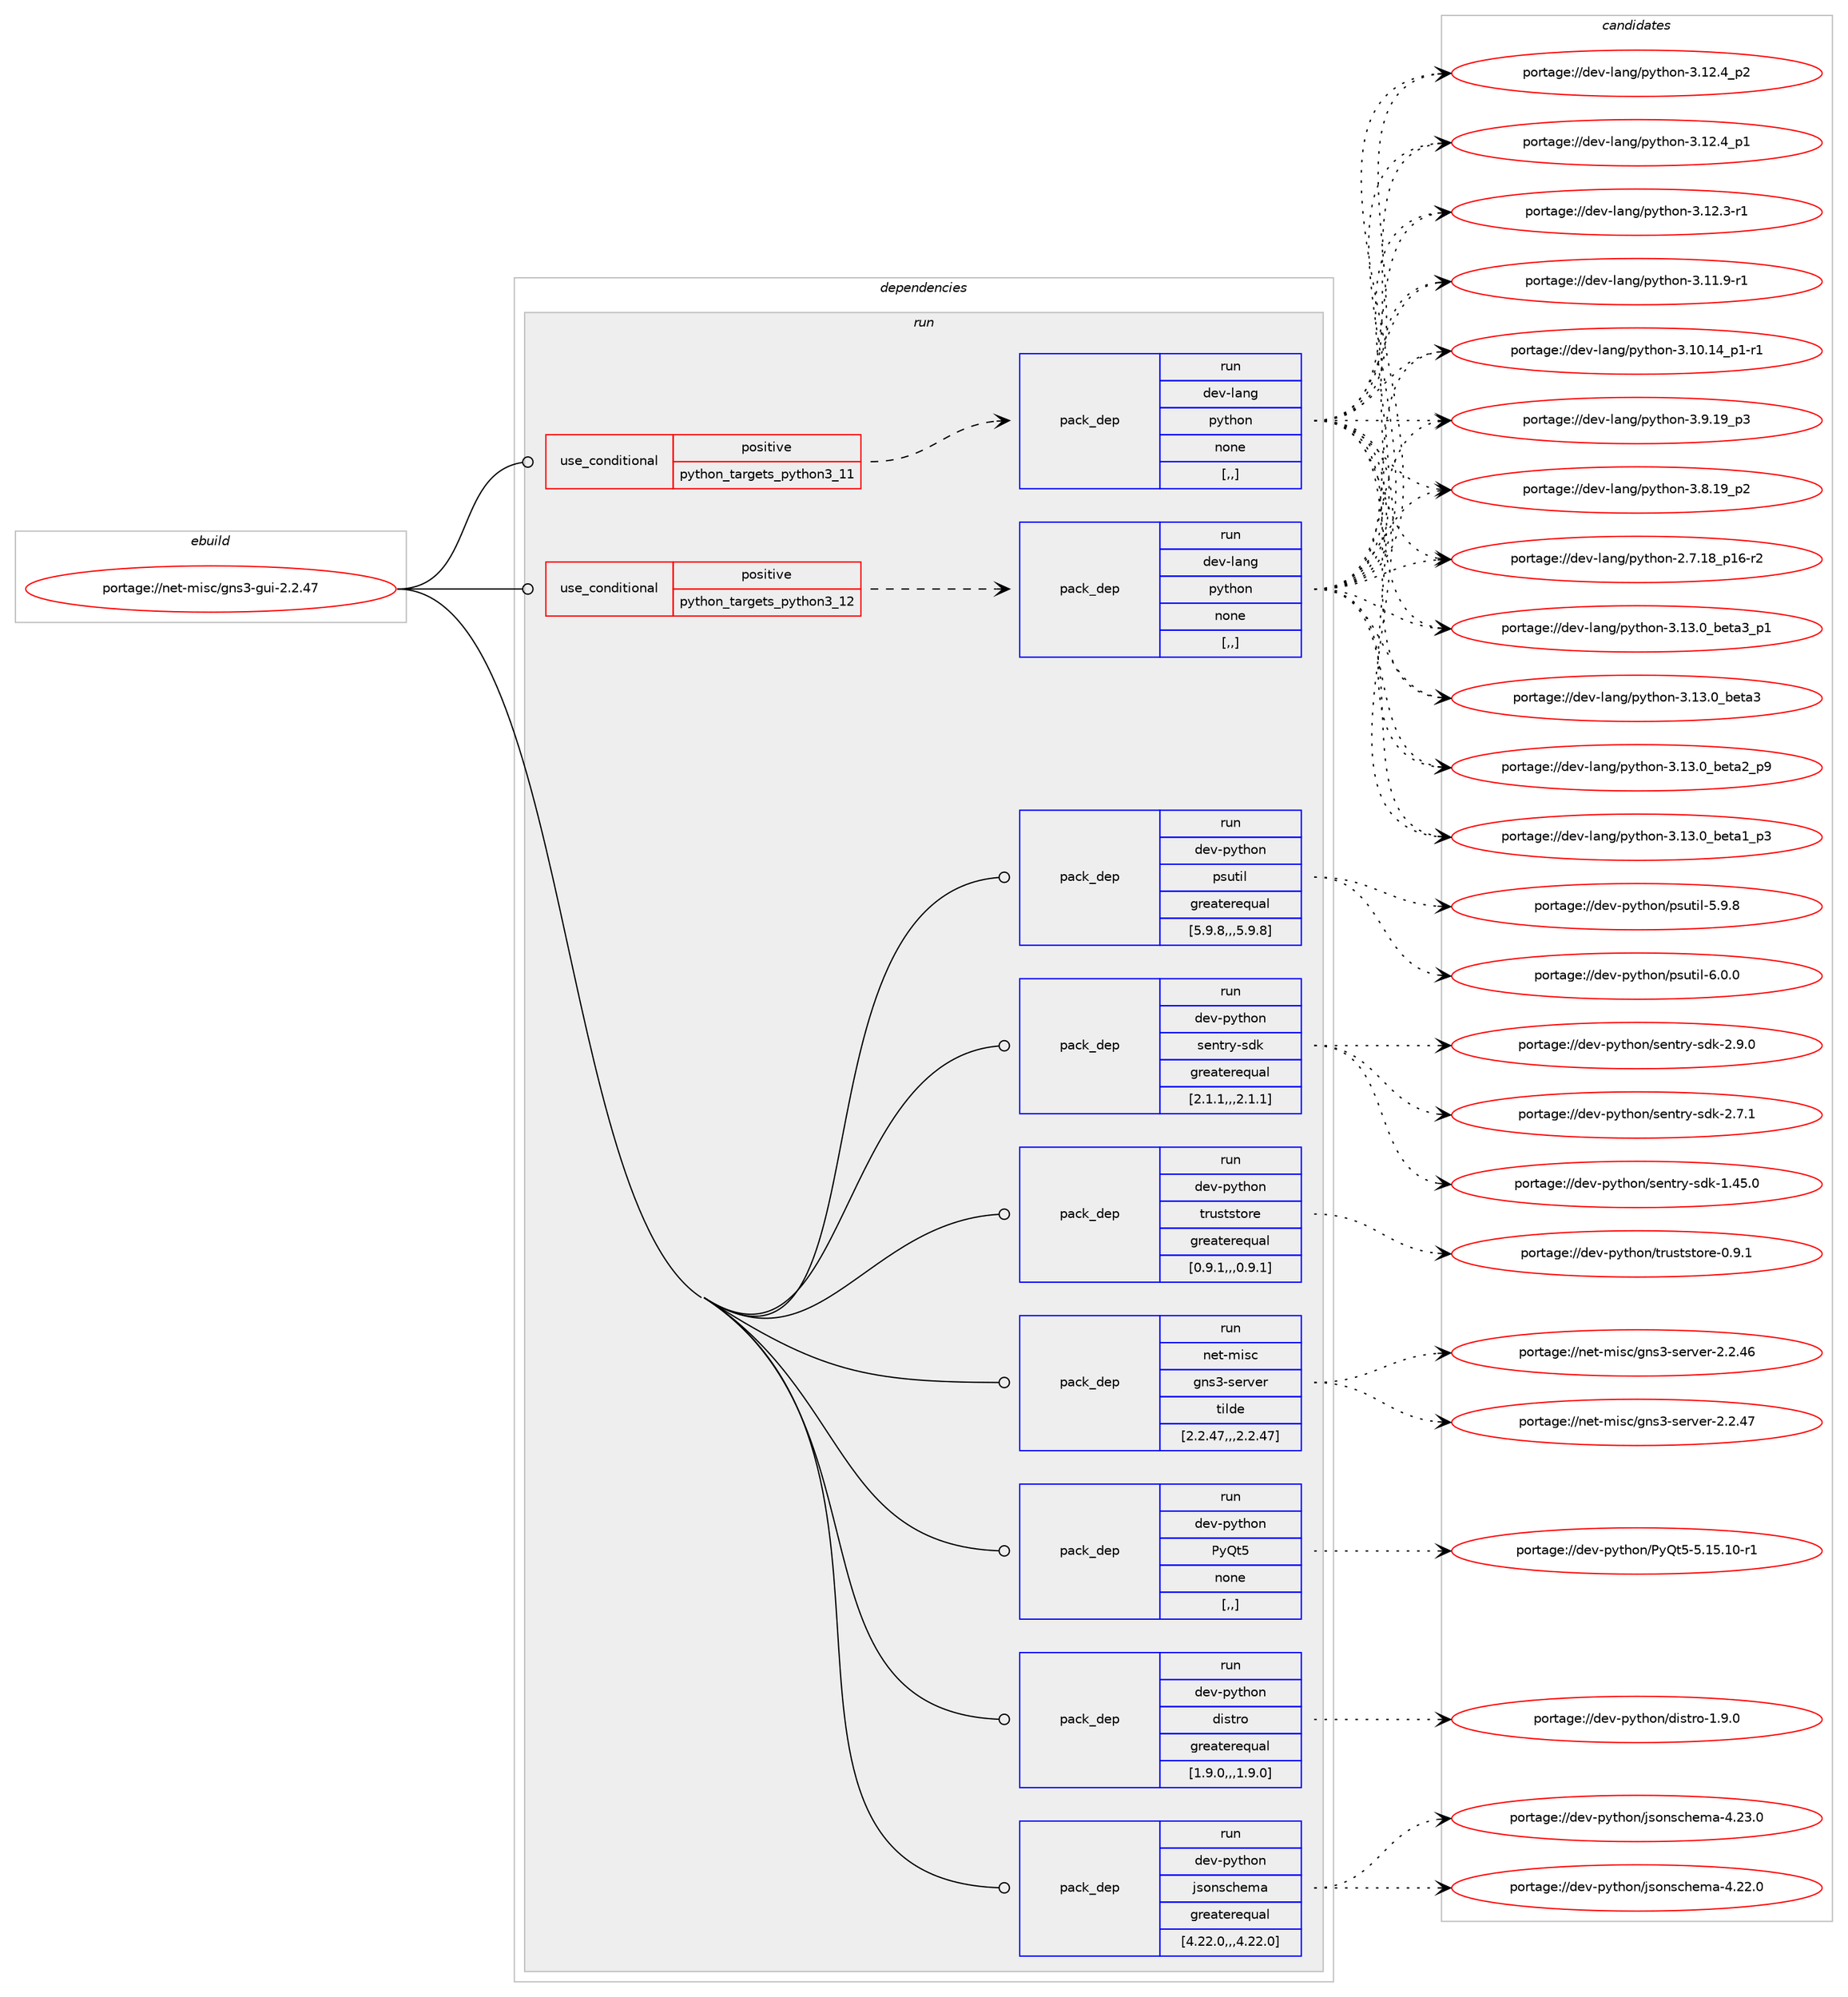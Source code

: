 digraph prolog {

# *************
# Graph options
# *************

newrank=true;
concentrate=true;
compound=true;
graph [rankdir=LR,fontname=Helvetica,fontsize=10,ranksep=1.5];#, ranksep=2.5, nodesep=0.2];
edge  [arrowhead=vee];
node  [fontname=Helvetica,fontsize=10];

# **********
# The ebuild
# **********

subgraph cluster_leftcol {
color=gray;
rank=same;
label=<<i>ebuild</i>>;
id [label="portage://net-misc/gns3-gui-2.2.47", color=red, width=4, href="../net-misc/gns3-gui-2.2.47.svg"];
}

# ****************
# The dependencies
# ****************

subgraph cluster_midcol {
color=gray;
label=<<i>dependencies</i>>;
subgraph cluster_compile {
fillcolor="#eeeeee";
style=filled;
label=<<i>compile</i>>;
}
subgraph cluster_compileandrun {
fillcolor="#eeeeee";
style=filled;
label=<<i>compile and run</i>>;
}
subgraph cluster_run {
fillcolor="#eeeeee";
style=filled;
label=<<i>run</i>>;
subgraph cond97045 {
dependency368186 [label=<<TABLE BORDER="0" CELLBORDER="1" CELLSPACING="0" CELLPADDING="4"><TR><TD ROWSPAN="3" CELLPADDING="10">use_conditional</TD></TR><TR><TD>positive</TD></TR><TR><TD>python_targets_python3_11</TD></TR></TABLE>>, shape=none, color=red];
subgraph pack268476 {
dependency368187 [label=<<TABLE BORDER="0" CELLBORDER="1" CELLSPACING="0" CELLPADDING="4" WIDTH="220"><TR><TD ROWSPAN="6" CELLPADDING="30">pack_dep</TD></TR><TR><TD WIDTH="110">run</TD></TR><TR><TD>dev-lang</TD></TR><TR><TD>python</TD></TR><TR><TD>none</TD></TR><TR><TD>[,,]</TD></TR></TABLE>>, shape=none, color=blue];
}
dependency368186:e -> dependency368187:w [weight=20,style="dashed",arrowhead="vee"];
}
id:e -> dependency368186:w [weight=20,style="solid",arrowhead="odot"];
subgraph cond97046 {
dependency368188 [label=<<TABLE BORDER="0" CELLBORDER="1" CELLSPACING="0" CELLPADDING="4"><TR><TD ROWSPAN="3" CELLPADDING="10">use_conditional</TD></TR><TR><TD>positive</TD></TR><TR><TD>python_targets_python3_12</TD></TR></TABLE>>, shape=none, color=red];
subgraph pack268477 {
dependency368189 [label=<<TABLE BORDER="0" CELLBORDER="1" CELLSPACING="0" CELLPADDING="4" WIDTH="220"><TR><TD ROWSPAN="6" CELLPADDING="30">pack_dep</TD></TR><TR><TD WIDTH="110">run</TD></TR><TR><TD>dev-lang</TD></TR><TR><TD>python</TD></TR><TR><TD>none</TD></TR><TR><TD>[,,]</TD></TR></TABLE>>, shape=none, color=blue];
}
dependency368188:e -> dependency368189:w [weight=20,style="dashed",arrowhead="vee"];
}
id:e -> dependency368188:w [weight=20,style="solid",arrowhead="odot"];
subgraph pack268478 {
dependency368190 [label=<<TABLE BORDER="0" CELLBORDER="1" CELLSPACING="0" CELLPADDING="4" WIDTH="220"><TR><TD ROWSPAN="6" CELLPADDING="30">pack_dep</TD></TR><TR><TD WIDTH="110">run</TD></TR><TR><TD>dev-python</TD></TR><TR><TD>PyQt5</TD></TR><TR><TD>none</TD></TR><TR><TD>[,,]</TD></TR></TABLE>>, shape=none, color=blue];
}
id:e -> dependency368190:w [weight=20,style="solid",arrowhead="odot"];
subgraph pack268479 {
dependency368191 [label=<<TABLE BORDER="0" CELLBORDER="1" CELLSPACING="0" CELLPADDING="4" WIDTH="220"><TR><TD ROWSPAN="6" CELLPADDING="30">pack_dep</TD></TR><TR><TD WIDTH="110">run</TD></TR><TR><TD>dev-python</TD></TR><TR><TD>distro</TD></TR><TR><TD>greaterequal</TD></TR><TR><TD>[1.9.0,,,1.9.0]</TD></TR></TABLE>>, shape=none, color=blue];
}
id:e -> dependency368191:w [weight=20,style="solid",arrowhead="odot"];
subgraph pack268480 {
dependency368192 [label=<<TABLE BORDER="0" CELLBORDER="1" CELLSPACING="0" CELLPADDING="4" WIDTH="220"><TR><TD ROWSPAN="6" CELLPADDING="30">pack_dep</TD></TR><TR><TD WIDTH="110">run</TD></TR><TR><TD>dev-python</TD></TR><TR><TD>jsonschema</TD></TR><TR><TD>greaterequal</TD></TR><TR><TD>[4.22.0,,,4.22.0]</TD></TR></TABLE>>, shape=none, color=blue];
}
id:e -> dependency368192:w [weight=20,style="solid",arrowhead="odot"];
subgraph pack268481 {
dependency368193 [label=<<TABLE BORDER="0" CELLBORDER="1" CELLSPACING="0" CELLPADDING="4" WIDTH="220"><TR><TD ROWSPAN="6" CELLPADDING="30">pack_dep</TD></TR><TR><TD WIDTH="110">run</TD></TR><TR><TD>dev-python</TD></TR><TR><TD>psutil</TD></TR><TR><TD>greaterequal</TD></TR><TR><TD>[5.9.8,,,5.9.8]</TD></TR></TABLE>>, shape=none, color=blue];
}
id:e -> dependency368193:w [weight=20,style="solid",arrowhead="odot"];
subgraph pack268482 {
dependency368194 [label=<<TABLE BORDER="0" CELLBORDER="1" CELLSPACING="0" CELLPADDING="4" WIDTH="220"><TR><TD ROWSPAN="6" CELLPADDING="30">pack_dep</TD></TR><TR><TD WIDTH="110">run</TD></TR><TR><TD>dev-python</TD></TR><TR><TD>sentry-sdk</TD></TR><TR><TD>greaterequal</TD></TR><TR><TD>[2.1.1,,,2.1.1]</TD></TR></TABLE>>, shape=none, color=blue];
}
id:e -> dependency368194:w [weight=20,style="solid",arrowhead="odot"];
subgraph pack268483 {
dependency368195 [label=<<TABLE BORDER="0" CELLBORDER="1" CELLSPACING="0" CELLPADDING="4" WIDTH="220"><TR><TD ROWSPAN="6" CELLPADDING="30">pack_dep</TD></TR><TR><TD WIDTH="110">run</TD></TR><TR><TD>dev-python</TD></TR><TR><TD>truststore</TD></TR><TR><TD>greaterequal</TD></TR><TR><TD>[0.9.1,,,0.9.1]</TD></TR></TABLE>>, shape=none, color=blue];
}
id:e -> dependency368195:w [weight=20,style="solid",arrowhead="odot"];
subgraph pack268484 {
dependency368196 [label=<<TABLE BORDER="0" CELLBORDER="1" CELLSPACING="0" CELLPADDING="4" WIDTH="220"><TR><TD ROWSPAN="6" CELLPADDING="30">pack_dep</TD></TR><TR><TD WIDTH="110">run</TD></TR><TR><TD>net-misc</TD></TR><TR><TD>gns3-server</TD></TR><TR><TD>tilde</TD></TR><TR><TD>[2.2.47,,,2.2.47]</TD></TR></TABLE>>, shape=none, color=blue];
}
id:e -> dependency368196:w [weight=20,style="solid",arrowhead="odot"];
}
}

# **************
# The candidates
# **************

subgraph cluster_choices {
rank=same;
color=gray;
label=<<i>candidates</i>>;

subgraph choice268476 {
color=black;
nodesep=1;
choice10010111845108971101034711212111610411111045514649514648959810111697519511249 [label="portage://dev-lang/python-3.13.0_beta3_p1", color=red, width=4,href="../dev-lang/python-3.13.0_beta3_p1.svg"];
choice1001011184510897110103471121211161041111104551464951464895981011169751 [label="portage://dev-lang/python-3.13.0_beta3", color=red, width=4,href="../dev-lang/python-3.13.0_beta3.svg"];
choice10010111845108971101034711212111610411111045514649514648959810111697509511257 [label="portage://dev-lang/python-3.13.0_beta2_p9", color=red, width=4,href="../dev-lang/python-3.13.0_beta2_p9.svg"];
choice10010111845108971101034711212111610411111045514649514648959810111697499511251 [label="portage://dev-lang/python-3.13.0_beta1_p3", color=red, width=4,href="../dev-lang/python-3.13.0_beta1_p3.svg"];
choice100101118451089711010347112121116104111110455146495046529511250 [label="portage://dev-lang/python-3.12.4_p2", color=red, width=4,href="../dev-lang/python-3.12.4_p2.svg"];
choice100101118451089711010347112121116104111110455146495046529511249 [label="portage://dev-lang/python-3.12.4_p1", color=red, width=4,href="../dev-lang/python-3.12.4_p1.svg"];
choice100101118451089711010347112121116104111110455146495046514511449 [label="portage://dev-lang/python-3.12.3-r1", color=red, width=4,href="../dev-lang/python-3.12.3-r1.svg"];
choice100101118451089711010347112121116104111110455146494946574511449 [label="portage://dev-lang/python-3.11.9-r1", color=red, width=4,href="../dev-lang/python-3.11.9-r1.svg"];
choice100101118451089711010347112121116104111110455146494846495295112494511449 [label="portage://dev-lang/python-3.10.14_p1-r1", color=red, width=4,href="../dev-lang/python-3.10.14_p1-r1.svg"];
choice100101118451089711010347112121116104111110455146574649579511251 [label="portage://dev-lang/python-3.9.19_p3", color=red, width=4,href="../dev-lang/python-3.9.19_p3.svg"];
choice100101118451089711010347112121116104111110455146564649579511250 [label="portage://dev-lang/python-3.8.19_p2", color=red, width=4,href="../dev-lang/python-3.8.19_p2.svg"];
choice100101118451089711010347112121116104111110455046554649569511249544511450 [label="portage://dev-lang/python-2.7.18_p16-r2", color=red, width=4,href="../dev-lang/python-2.7.18_p16-r2.svg"];
dependency368187:e -> choice10010111845108971101034711212111610411111045514649514648959810111697519511249:w [style=dotted,weight="100"];
dependency368187:e -> choice1001011184510897110103471121211161041111104551464951464895981011169751:w [style=dotted,weight="100"];
dependency368187:e -> choice10010111845108971101034711212111610411111045514649514648959810111697509511257:w [style=dotted,weight="100"];
dependency368187:e -> choice10010111845108971101034711212111610411111045514649514648959810111697499511251:w [style=dotted,weight="100"];
dependency368187:e -> choice100101118451089711010347112121116104111110455146495046529511250:w [style=dotted,weight="100"];
dependency368187:e -> choice100101118451089711010347112121116104111110455146495046529511249:w [style=dotted,weight="100"];
dependency368187:e -> choice100101118451089711010347112121116104111110455146495046514511449:w [style=dotted,weight="100"];
dependency368187:e -> choice100101118451089711010347112121116104111110455146494946574511449:w [style=dotted,weight="100"];
dependency368187:e -> choice100101118451089711010347112121116104111110455146494846495295112494511449:w [style=dotted,weight="100"];
dependency368187:e -> choice100101118451089711010347112121116104111110455146574649579511251:w [style=dotted,weight="100"];
dependency368187:e -> choice100101118451089711010347112121116104111110455146564649579511250:w [style=dotted,weight="100"];
dependency368187:e -> choice100101118451089711010347112121116104111110455046554649569511249544511450:w [style=dotted,weight="100"];
}
subgraph choice268477 {
color=black;
nodesep=1;
choice10010111845108971101034711212111610411111045514649514648959810111697519511249 [label="portage://dev-lang/python-3.13.0_beta3_p1", color=red, width=4,href="../dev-lang/python-3.13.0_beta3_p1.svg"];
choice1001011184510897110103471121211161041111104551464951464895981011169751 [label="portage://dev-lang/python-3.13.0_beta3", color=red, width=4,href="../dev-lang/python-3.13.0_beta3.svg"];
choice10010111845108971101034711212111610411111045514649514648959810111697509511257 [label="portage://dev-lang/python-3.13.0_beta2_p9", color=red, width=4,href="../dev-lang/python-3.13.0_beta2_p9.svg"];
choice10010111845108971101034711212111610411111045514649514648959810111697499511251 [label="portage://dev-lang/python-3.13.0_beta1_p3", color=red, width=4,href="../dev-lang/python-3.13.0_beta1_p3.svg"];
choice100101118451089711010347112121116104111110455146495046529511250 [label="portage://dev-lang/python-3.12.4_p2", color=red, width=4,href="../dev-lang/python-3.12.4_p2.svg"];
choice100101118451089711010347112121116104111110455146495046529511249 [label="portage://dev-lang/python-3.12.4_p1", color=red, width=4,href="../dev-lang/python-3.12.4_p1.svg"];
choice100101118451089711010347112121116104111110455146495046514511449 [label="portage://dev-lang/python-3.12.3-r1", color=red, width=4,href="../dev-lang/python-3.12.3-r1.svg"];
choice100101118451089711010347112121116104111110455146494946574511449 [label="portage://dev-lang/python-3.11.9-r1", color=red, width=4,href="../dev-lang/python-3.11.9-r1.svg"];
choice100101118451089711010347112121116104111110455146494846495295112494511449 [label="portage://dev-lang/python-3.10.14_p1-r1", color=red, width=4,href="../dev-lang/python-3.10.14_p1-r1.svg"];
choice100101118451089711010347112121116104111110455146574649579511251 [label="portage://dev-lang/python-3.9.19_p3", color=red, width=4,href="../dev-lang/python-3.9.19_p3.svg"];
choice100101118451089711010347112121116104111110455146564649579511250 [label="portage://dev-lang/python-3.8.19_p2", color=red, width=4,href="../dev-lang/python-3.8.19_p2.svg"];
choice100101118451089711010347112121116104111110455046554649569511249544511450 [label="portage://dev-lang/python-2.7.18_p16-r2", color=red, width=4,href="../dev-lang/python-2.7.18_p16-r2.svg"];
dependency368189:e -> choice10010111845108971101034711212111610411111045514649514648959810111697519511249:w [style=dotted,weight="100"];
dependency368189:e -> choice1001011184510897110103471121211161041111104551464951464895981011169751:w [style=dotted,weight="100"];
dependency368189:e -> choice10010111845108971101034711212111610411111045514649514648959810111697509511257:w [style=dotted,weight="100"];
dependency368189:e -> choice10010111845108971101034711212111610411111045514649514648959810111697499511251:w [style=dotted,weight="100"];
dependency368189:e -> choice100101118451089711010347112121116104111110455146495046529511250:w [style=dotted,weight="100"];
dependency368189:e -> choice100101118451089711010347112121116104111110455146495046529511249:w [style=dotted,weight="100"];
dependency368189:e -> choice100101118451089711010347112121116104111110455146495046514511449:w [style=dotted,weight="100"];
dependency368189:e -> choice100101118451089711010347112121116104111110455146494946574511449:w [style=dotted,weight="100"];
dependency368189:e -> choice100101118451089711010347112121116104111110455146494846495295112494511449:w [style=dotted,weight="100"];
dependency368189:e -> choice100101118451089711010347112121116104111110455146574649579511251:w [style=dotted,weight="100"];
dependency368189:e -> choice100101118451089711010347112121116104111110455146564649579511250:w [style=dotted,weight="100"];
dependency368189:e -> choice100101118451089711010347112121116104111110455046554649569511249544511450:w [style=dotted,weight="100"];
}
subgraph choice268478 {
color=black;
nodesep=1;
choice100101118451121211161041111104780121811165345534649534649484511449 [label="portage://dev-python/PyQt5-5.15.10-r1", color=red, width=4,href="../dev-python/PyQt5-5.15.10-r1.svg"];
dependency368190:e -> choice100101118451121211161041111104780121811165345534649534649484511449:w [style=dotted,weight="100"];
}
subgraph choice268479 {
color=black;
nodesep=1;
choice1001011184511212111610411111047100105115116114111454946574648 [label="portage://dev-python/distro-1.9.0", color=red, width=4,href="../dev-python/distro-1.9.0.svg"];
dependency368191:e -> choice1001011184511212111610411111047100105115116114111454946574648:w [style=dotted,weight="100"];
}
subgraph choice268480 {
color=black;
nodesep=1;
choice1001011184511212111610411111047106115111110115991041011099745524650514648 [label="portage://dev-python/jsonschema-4.23.0", color=red, width=4,href="../dev-python/jsonschema-4.23.0.svg"];
choice1001011184511212111610411111047106115111110115991041011099745524650504648 [label="portage://dev-python/jsonschema-4.22.0", color=red, width=4,href="../dev-python/jsonschema-4.22.0.svg"];
dependency368192:e -> choice1001011184511212111610411111047106115111110115991041011099745524650514648:w [style=dotted,weight="100"];
dependency368192:e -> choice1001011184511212111610411111047106115111110115991041011099745524650504648:w [style=dotted,weight="100"];
}
subgraph choice268481 {
color=black;
nodesep=1;
choice1001011184511212111610411111047112115117116105108455446484648 [label="portage://dev-python/psutil-6.0.0", color=red, width=4,href="../dev-python/psutil-6.0.0.svg"];
choice1001011184511212111610411111047112115117116105108455346574656 [label="portage://dev-python/psutil-5.9.8", color=red, width=4,href="../dev-python/psutil-5.9.8.svg"];
dependency368193:e -> choice1001011184511212111610411111047112115117116105108455446484648:w [style=dotted,weight="100"];
dependency368193:e -> choice1001011184511212111610411111047112115117116105108455346574656:w [style=dotted,weight="100"];
}
subgraph choice268482 {
color=black;
nodesep=1;
choice100101118451121211161041111104711510111011611412145115100107455046574648 [label="portage://dev-python/sentry-sdk-2.9.0", color=red, width=4,href="../dev-python/sentry-sdk-2.9.0.svg"];
choice100101118451121211161041111104711510111011611412145115100107455046554649 [label="portage://dev-python/sentry-sdk-2.7.1", color=red, width=4,href="../dev-python/sentry-sdk-2.7.1.svg"];
choice10010111845112121116104111110471151011101161141214511510010745494652534648 [label="portage://dev-python/sentry-sdk-1.45.0", color=red, width=4,href="../dev-python/sentry-sdk-1.45.0.svg"];
dependency368194:e -> choice100101118451121211161041111104711510111011611412145115100107455046574648:w [style=dotted,weight="100"];
dependency368194:e -> choice100101118451121211161041111104711510111011611412145115100107455046554649:w [style=dotted,weight="100"];
dependency368194:e -> choice10010111845112121116104111110471151011101161141214511510010745494652534648:w [style=dotted,weight="100"];
}
subgraph choice268483 {
color=black;
nodesep=1;
choice1001011184511212111610411111047116114117115116115116111114101454846574649 [label="portage://dev-python/truststore-0.9.1", color=red, width=4,href="../dev-python/truststore-0.9.1.svg"];
dependency368195:e -> choice1001011184511212111610411111047116114117115116115116111114101454846574649:w [style=dotted,weight="100"];
}
subgraph choice268484 {
color=black;
nodesep=1;
choice110101116451091051159947103110115514511510111411810111445504650465255 [label="portage://net-misc/gns3-server-2.2.47", color=red, width=4,href="../net-misc/gns3-server-2.2.47.svg"];
choice110101116451091051159947103110115514511510111411810111445504650465254 [label="portage://net-misc/gns3-server-2.2.46", color=red, width=4,href="../net-misc/gns3-server-2.2.46.svg"];
dependency368196:e -> choice110101116451091051159947103110115514511510111411810111445504650465255:w [style=dotted,weight="100"];
dependency368196:e -> choice110101116451091051159947103110115514511510111411810111445504650465254:w [style=dotted,weight="100"];
}
}

}
